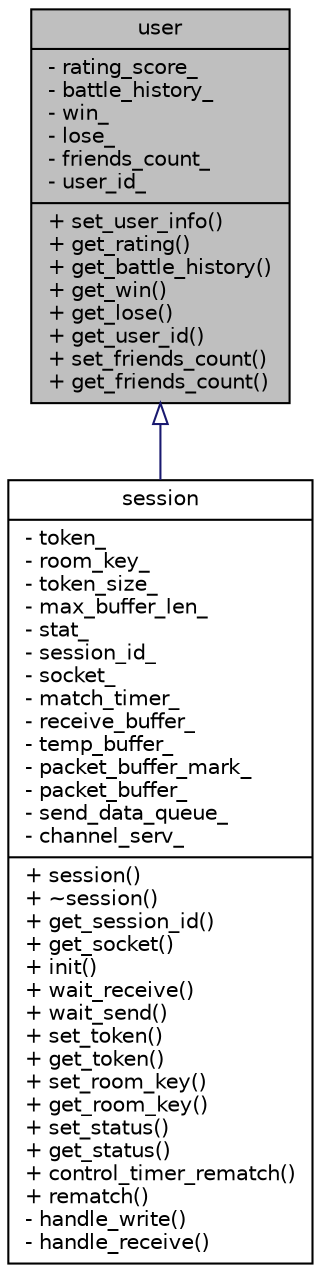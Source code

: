 digraph "user"
{
  edge [fontname="Helvetica",fontsize="10",labelfontname="Helvetica",labelfontsize="10"];
  node [fontname="Helvetica",fontsize="10",shape=record];
  Node0 [label="{user\n|- rating_score_\l- battle_history_\l- win_\l- lose_\l- friends_count_\l- user_id_\l|+ set_user_info()\l+ get_rating()\l+ get_battle_history()\l+ get_win()\l+ get_lose()\l+ get_user_id()\l+ set_friends_count()\l+ get_friends_count()\l}",height=0.2,width=0.4,color="black", fillcolor="grey75", style="filled", fontcolor="black"];
  Node0 -> Node1 [dir="back",color="midnightblue",fontsize="10",style="solid",arrowtail="onormal",fontname="Helvetica"];
  Node1 [label="{session\n|- token_\l- room_key_\l- token_size_\l- max_buffer_len_\l- stat_\l- session_id_\l- socket_\l- match_timer_\l- receive_buffer_\l- temp_buffer_\l- packet_buffer_mark_\l- packet_buffer_\l- send_data_queue_\l- channel_serv_\l|+ session()\l+ ~session()\l+ get_session_id()\l+ get_socket()\l+ init()\l+ wait_receive()\l+ wait_send()\l+ set_token()\l+ get_token()\l+ set_room_key()\l+ get_room_key()\l+ set_status()\l+ get_status()\l+ control_timer_rematch()\l+ rematch()\l- handle_write()\l- handle_receive()\l}",height=0.2,width=0.4,color="black", fillcolor="white", style="filled",URL="$classsession.html"];
}
